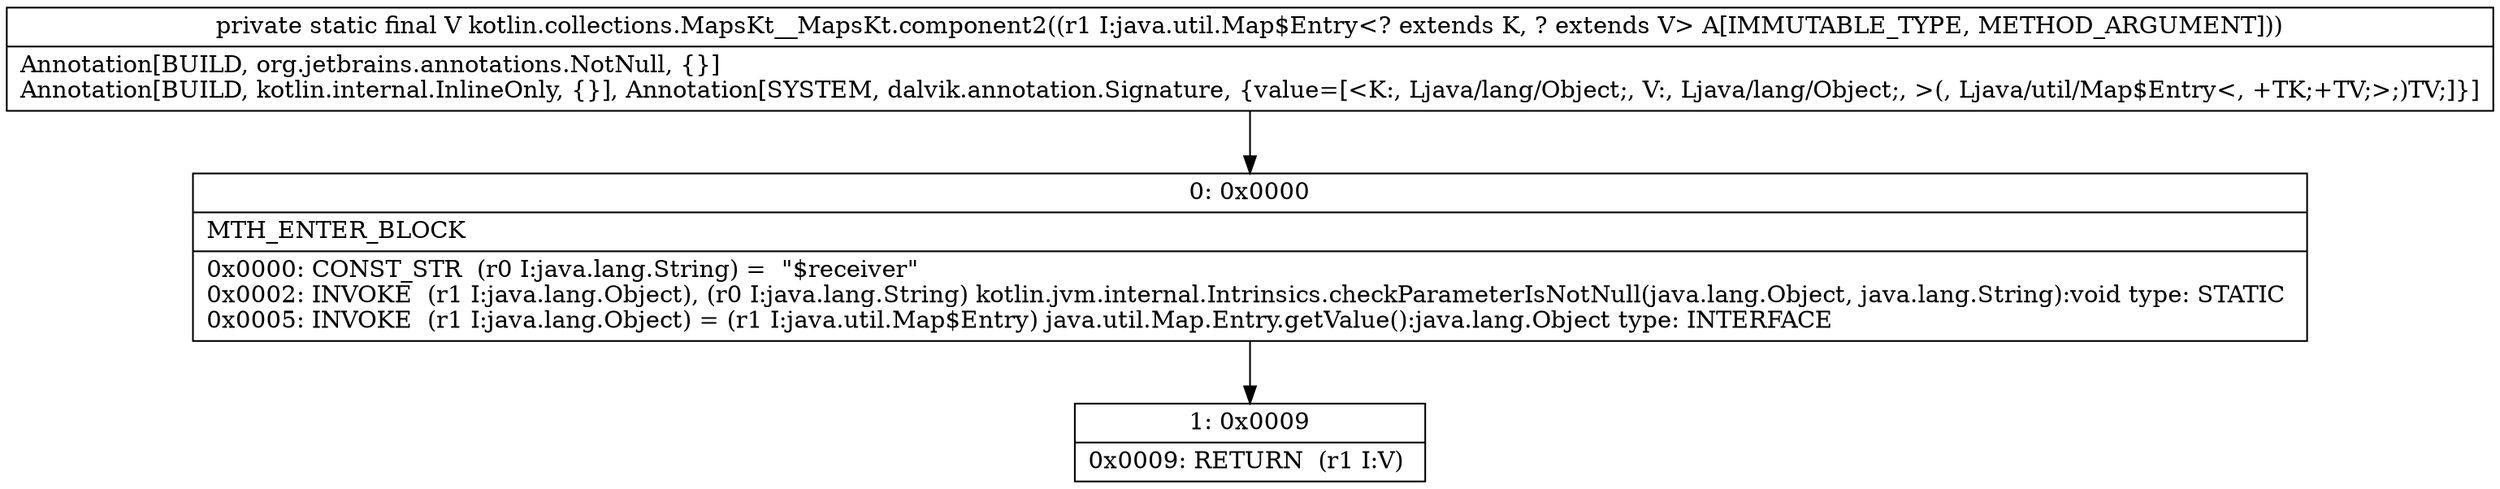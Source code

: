 digraph "CFG forkotlin.collections.MapsKt__MapsKt.component2(Ljava\/util\/Map$Entry;)Ljava\/lang\/Object;" {
Node_0 [shape=record,label="{0\:\ 0x0000|MTH_ENTER_BLOCK\l|0x0000: CONST_STR  (r0 I:java.lang.String) =  \"$receiver\" \l0x0002: INVOKE  (r1 I:java.lang.Object), (r0 I:java.lang.String) kotlin.jvm.internal.Intrinsics.checkParameterIsNotNull(java.lang.Object, java.lang.String):void type: STATIC \l0x0005: INVOKE  (r1 I:java.lang.Object) = (r1 I:java.util.Map$Entry) java.util.Map.Entry.getValue():java.lang.Object type: INTERFACE \l}"];
Node_1 [shape=record,label="{1\:\ 0x0009|0x0009: RETURN  (r1 I:V) \l}"];
MethodNode[shape=record,label="{private static final V kotlin.collections.MapsKt__MapsKt.component2((r1 I:java.util.Map$Entry\<? extends K, ? extends V\> A[IMMUTABLE_TYPE, METHOD_ARGUMENT]))  | Annotation[BUILD, org.jetbrains.annotations.NotNull, \{\}]\lAnnotation[BUILD, kotlin.internal.InlineOnly, \{\}], Annotation[SYSTEM, dalvik.annotation.Signature, \{value=[\<K:, Ljava\/lang\/Object;, V:, Ljava\/lang\/Object;, \>(, Ljava\/util\/Map$Entry\<, +TK;+TV;\>;)TV;]\}]\l}"];
MethodNode -> Node_0;
Node_0 -> Node_1;
}

